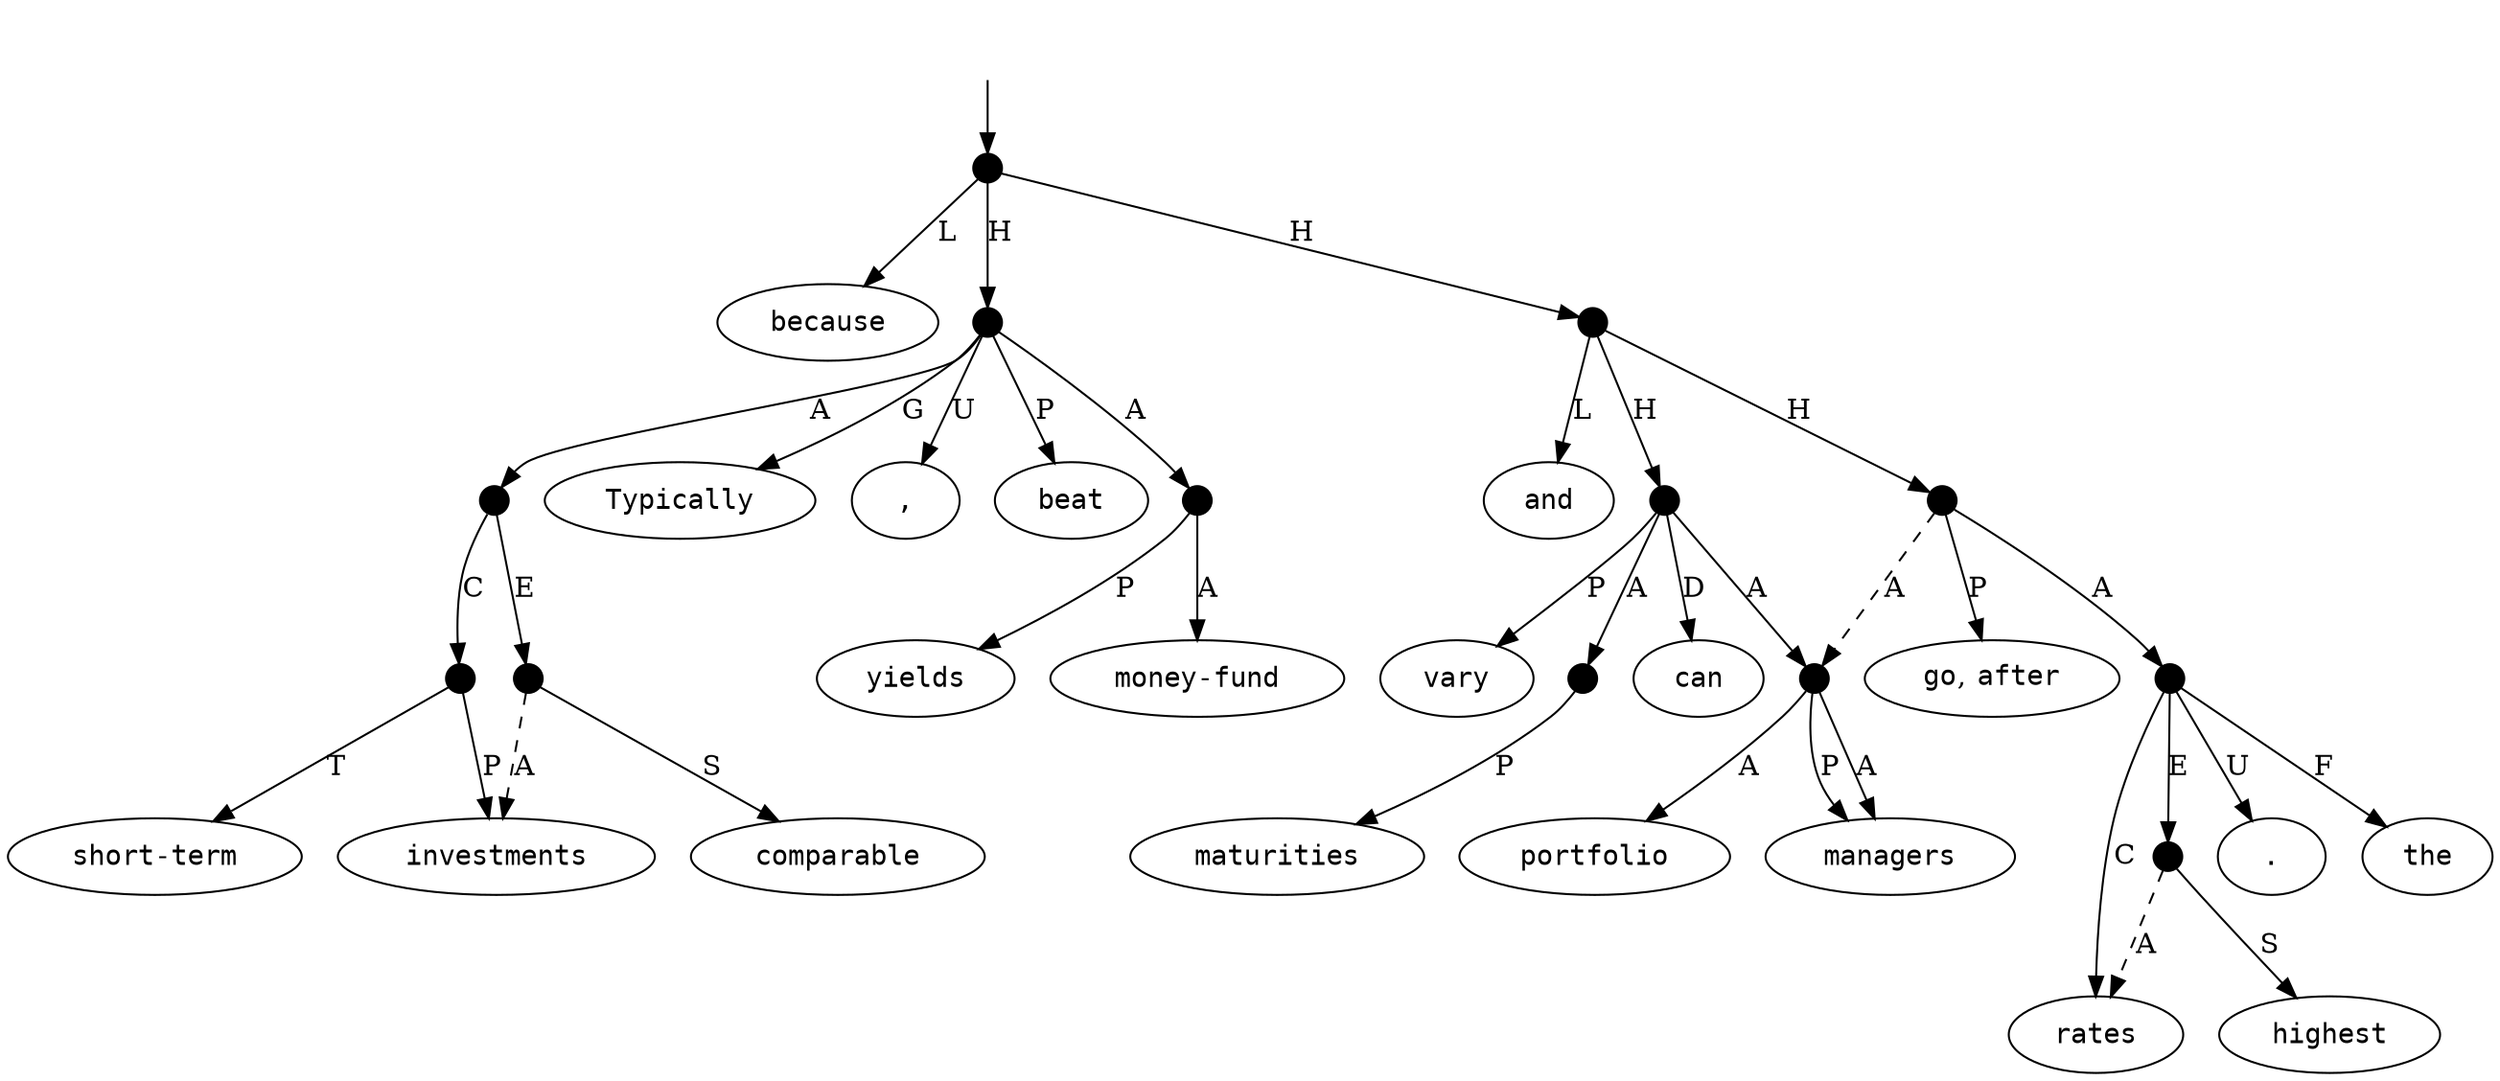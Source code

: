 digraph "20004012" {
  top [ style=invis ];
  top -> 21;
  0 [ label=<<table align="center" border="0" cellspacing="0"><tr><td colspan="2"><font face="Courier">Typically</font></td></tr></table>> ];
  1 [ label=<<table align="center" border="0" cellspacing="0"><tr><td colspan="2"><font face="Courier">,</font></td></tr></table>> ];
  2 [ label=<<table align="center" border="0" cellspacing="0"><tr><td colspan="2"><font face="Courier">money-fund</font></td></tr></table>> ];
  3 [ label=<<table align="center" border="0" cellspacing="0"><tr><td colspan="2"><font face="Courier">yields</font></td></tr></table>> ];
  4 [ label=<<table align="center" border="0" cellspacing="0"><tr><td colspan="2"><font face="Courier">beat</font></td></tr></table>> ];
  5 [ label=<<table align="center" border="0" cellspacing="0"><tr><td colspan="2"><font face="Courier">comparable</font></td></tr></table>> ];
  6 [ label=<<table align="center" border="0" cellspacing="0"><tr><td colspan="2"><font face="Courier">short-term</font></td></tr></table>> ];
  7 [ label=<<table align="center" border="0" cellspacing="0"><tr><td colspan="2"><font face="Courier">investments</font></td></tr></table>> ];
  8 [ label=<<table align="center" border="0" cellspacing="0"><tr><td colspan="2"><font face="Courier">because</font></td></tr></table>> ];
  9 [ label=<<table align="center" border="0" cellspacing="0"><tr><td colspan="2"><font face="Courier">portfolio</font></td></tr></table>> ];
  10 [ label=<<table align="center" border="0" cellspacing="0"><tr><td colspan="2"><font face="Courier">managers</font></td></tr></table>> ];
  11 [ label=<<table align="center" border="0" cellspacing="0"><tr><td colspan="2"><font face="Courier">can</font></td></tr></table>> ];
  12 [ label=<<table align="center" border="0" cellspacing="0"><tr><td colspan="2"><font face="Courier">vary</font></td></tr></table>> ];
  13 [ label=<<table align="center" border="0" cellspacing="0"><tr><td colspan="2"><font face="Courier">maturities</font></td></tr></table>> ];
  14 [ label=<<table align="center" border="0" cellspacing="0"><tr><td colspan="2"><font face="Courier">and</font></td></tr></table>> ];
  15 [ label=<<table align="center" border="0" cellspacing="0"><tr><td colspan="2"><font face="Courier">go</font>,&nbsp;<font face="Courier">after</font></td></tr></table>> ];
  16 [ label=<<table align="center" border="0" cellspacing="0"><tr><td colspan="2"><font face="Courier">the</font></td></tr></table>> ];
  17 [ label=<<table align="center" border="0" cellspacing="0"><tr><td colspan="2"><font face="Courier">highest</font></td></tr></table>> ];
  18 [ label=<<table align="center" border="0" cellspacing="0"><tr><td colspan="2"><font face="Courier">rates</font></td></tr></table>> ];
  19 [ label=<<table align="center" border="0" cellspacing="0"><tr><td colspan="2"><font face="Courier">.</font></td></tr></table>> ];
  20 [ shape=point, width=0.2 ];
  21 [ shape=point, width=0.2 ];
  22 [ shape=point, width=0.2 ];
  23 [ shape=point, width=0.2 ];
  24 [ shape=point, width=0.2 ];
  25 [ shape=point, width=0.2 ];
  26 [ shape=point, width=0.2 ];
  27 [ shape=point, width=0.2 ];
  28 [ shape=point, width=0.2 ];
  29 [ shape=point, width=0.2 ];
  30 [ shape=point, width=0.2 ];
  31 [ shape=point, width=0.2 ];
  32 [ shape=point, width=0.2 ];
  23 -> 7 [ label="A", style=dashed ];
  31 -> 16 [ label="F" ];
  26 -> 10 [ label="A" ];
  32 -> 18 [ label="A", style=dashed ];
  22 -> 2 [ label="A" ];
  29 -> 13 [ label="P" ];
  31 -> 18 [ label="C" ];
  27 -> 11 [ label="D" ];
  25 -> 7 [ label="P" ];
  28 -> 14 [ label="L" ];
  27 -> 29 [ label="A" ];
  20 -> 4 [ label="P" ];
  23 -> 5 [ label="S" ];
  31 -> 32 [ label="E" ];
  21 -> 28 [ label="H" ];
  26 -> 10 [ label="P" ];
  30 -> 31 [ label="A" ];
  27 -> 26 [ label="A" ];
  27 -> 12 [ label="P" ];
  30 -> 15 [ label="P" ];
  20 -> 22 [ label="A" ];
  24 -> 25 [ label="C" ];
  30 -> 26 [ label="A", style=dashed ];
  20 -> 0 [ label="G" ];
  31 -> 19 [ label="U" ];
  25 -> 6 [ label="T" ];
  20 -> 1 [ label="U" ];
  28 -> 27 [ label="H" ];
  21 -> 20 [ label="H" ];
  22 -> 3 [ label="P" ];
  24 -> 23 [ label="E" ];
  32 -> 17 [ label="S" ];
  21 -> 8 [ label="L" ];
  28 -> 30 [ label="H" ];
  26 -> 9 [ label="A" ];
  20 -> 24 [ label="A" ];
}

